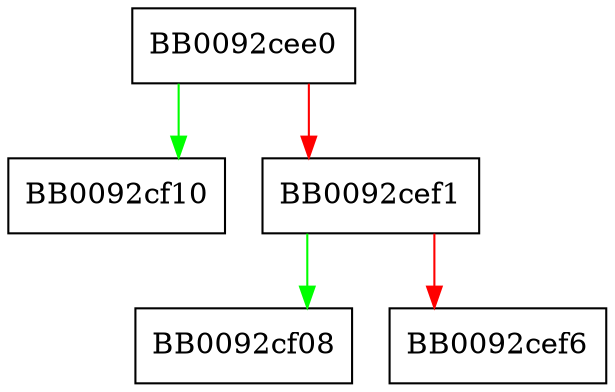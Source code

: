 digraph free_mem {
  node [shape="box"];
  graph [splines=ortho];
  BB0092cee0 -> BB0092cf10 [color="green"];
  BB0092cee0 -> BB0092cef1 [color="red"];
  BB0092cef1 -> BB0092cf08 [color="green"];
  BB0092cef1 -> BB0092cef6 [color="red"];
}